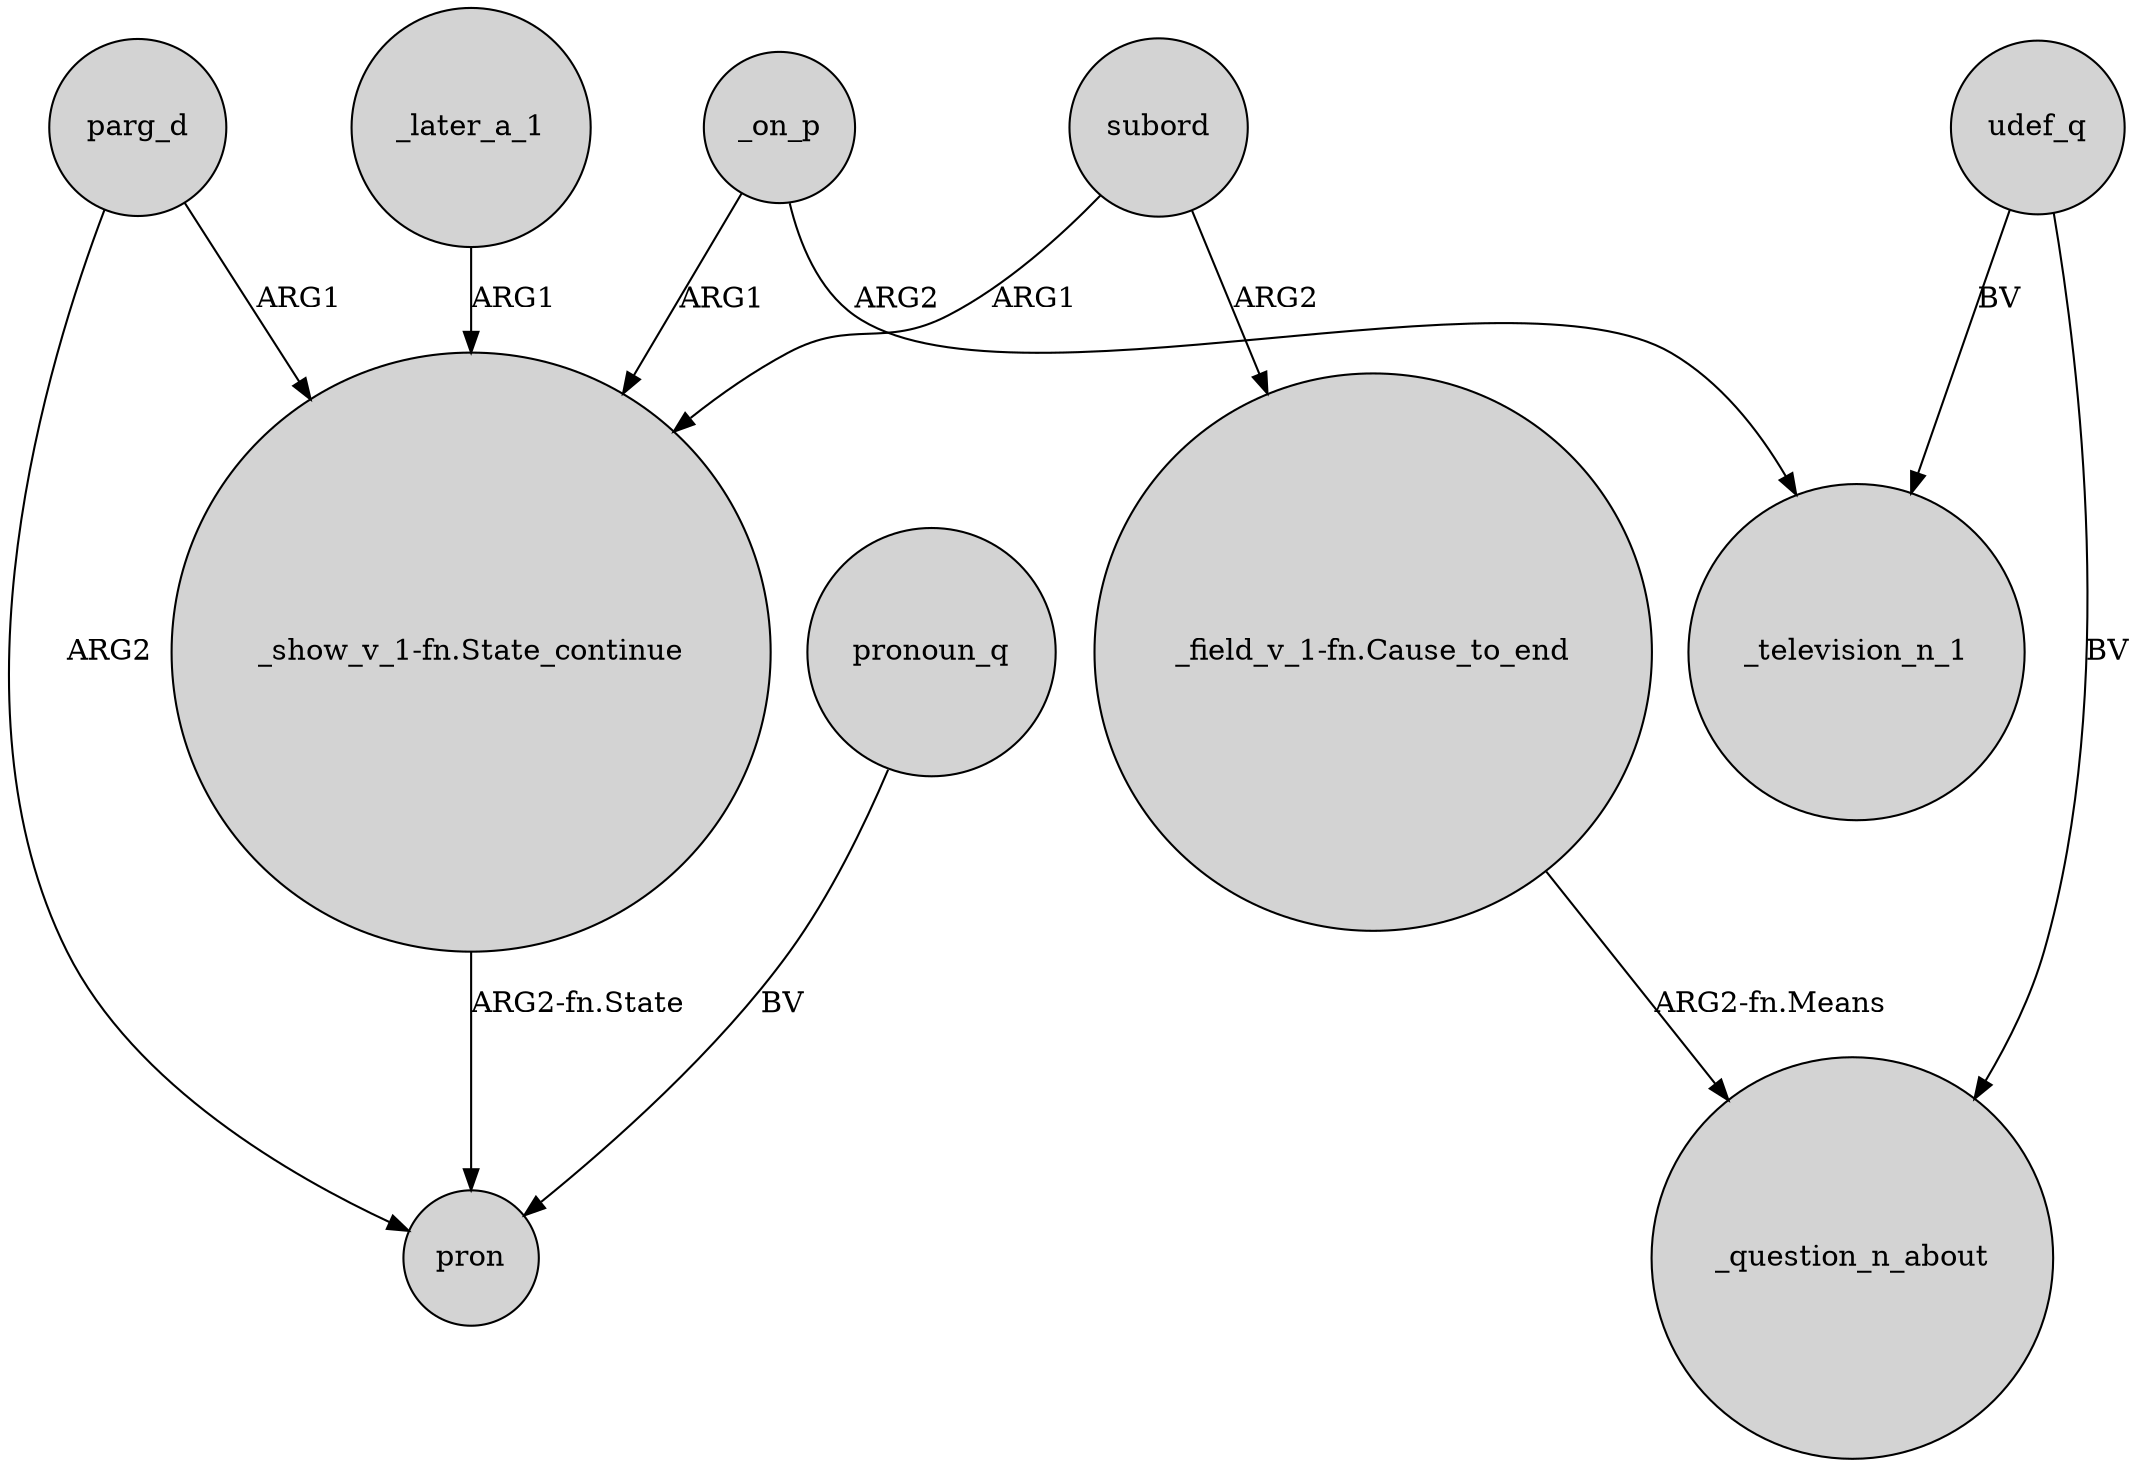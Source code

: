 digraph {
	node [shape=circle style=filled]
	parg_d -> "_show_v_1-fn.State_continue" [label=ARG1]
	subord -> "_field_v_1-fn.Cause_to_end" [label=ARG2]
	_later_a_1 -> "_show_v_1-fn.State_continue" [label=ARG1]
	"_field_v_1-fn.Cause_to_end" -> _question_n_about [label="ARG2-fn.Means"]
	udef_q -> _television_n_1 [label=BV]
	_on_p -> _television_n_1 [label=ARG2]
	pronoun_q -> pron [label=BV]
	"_show_v_1-fn.State_continue" -> pron [label="ARG2-fn.State"]
	subord -> "_show_v_1-fn.State_continue" [label=ARG1]
	_on_p -> "_show_v_1-fn.State_continue" [label=ARG1]
	udef_q -> _question_n_about [label=BV]
	parg_d -> pron [label=ARG2]
}
